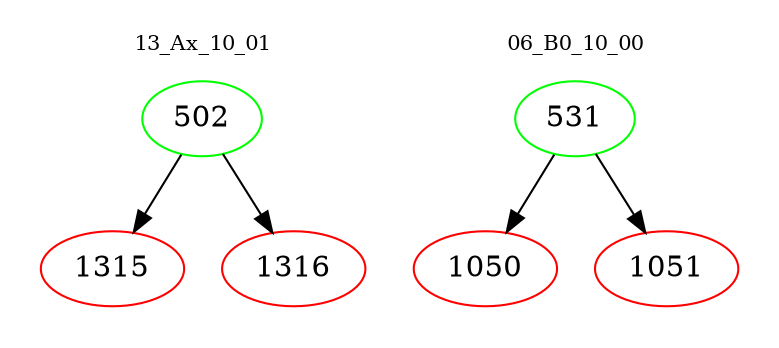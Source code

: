 digraph{
subgraph cluster_0 {
color = white
label = "13_Ax_10_01";
fontsize=10;
T0_502 [label="502", color="green"]
T0_502 -> T0_1315 [color="black"]
T0_1315 [label="1315", color="red"]
T0_502 -> T0_1316 [color="black"]
T0_1316 [label="1316", color="red"]
}
subgraph cluster_1 {
color = white
label = "06_B0_10_00";
fontsize=10;
T1_531 [label="531", color="green"]
T1_531 -> T1_1050 [color="black"]
T1_1050 [label="1050", color="red"]
T1_531 -> T1_1051 [color="black"]
T1_1051 [label="1051", color="red"]
}
}
